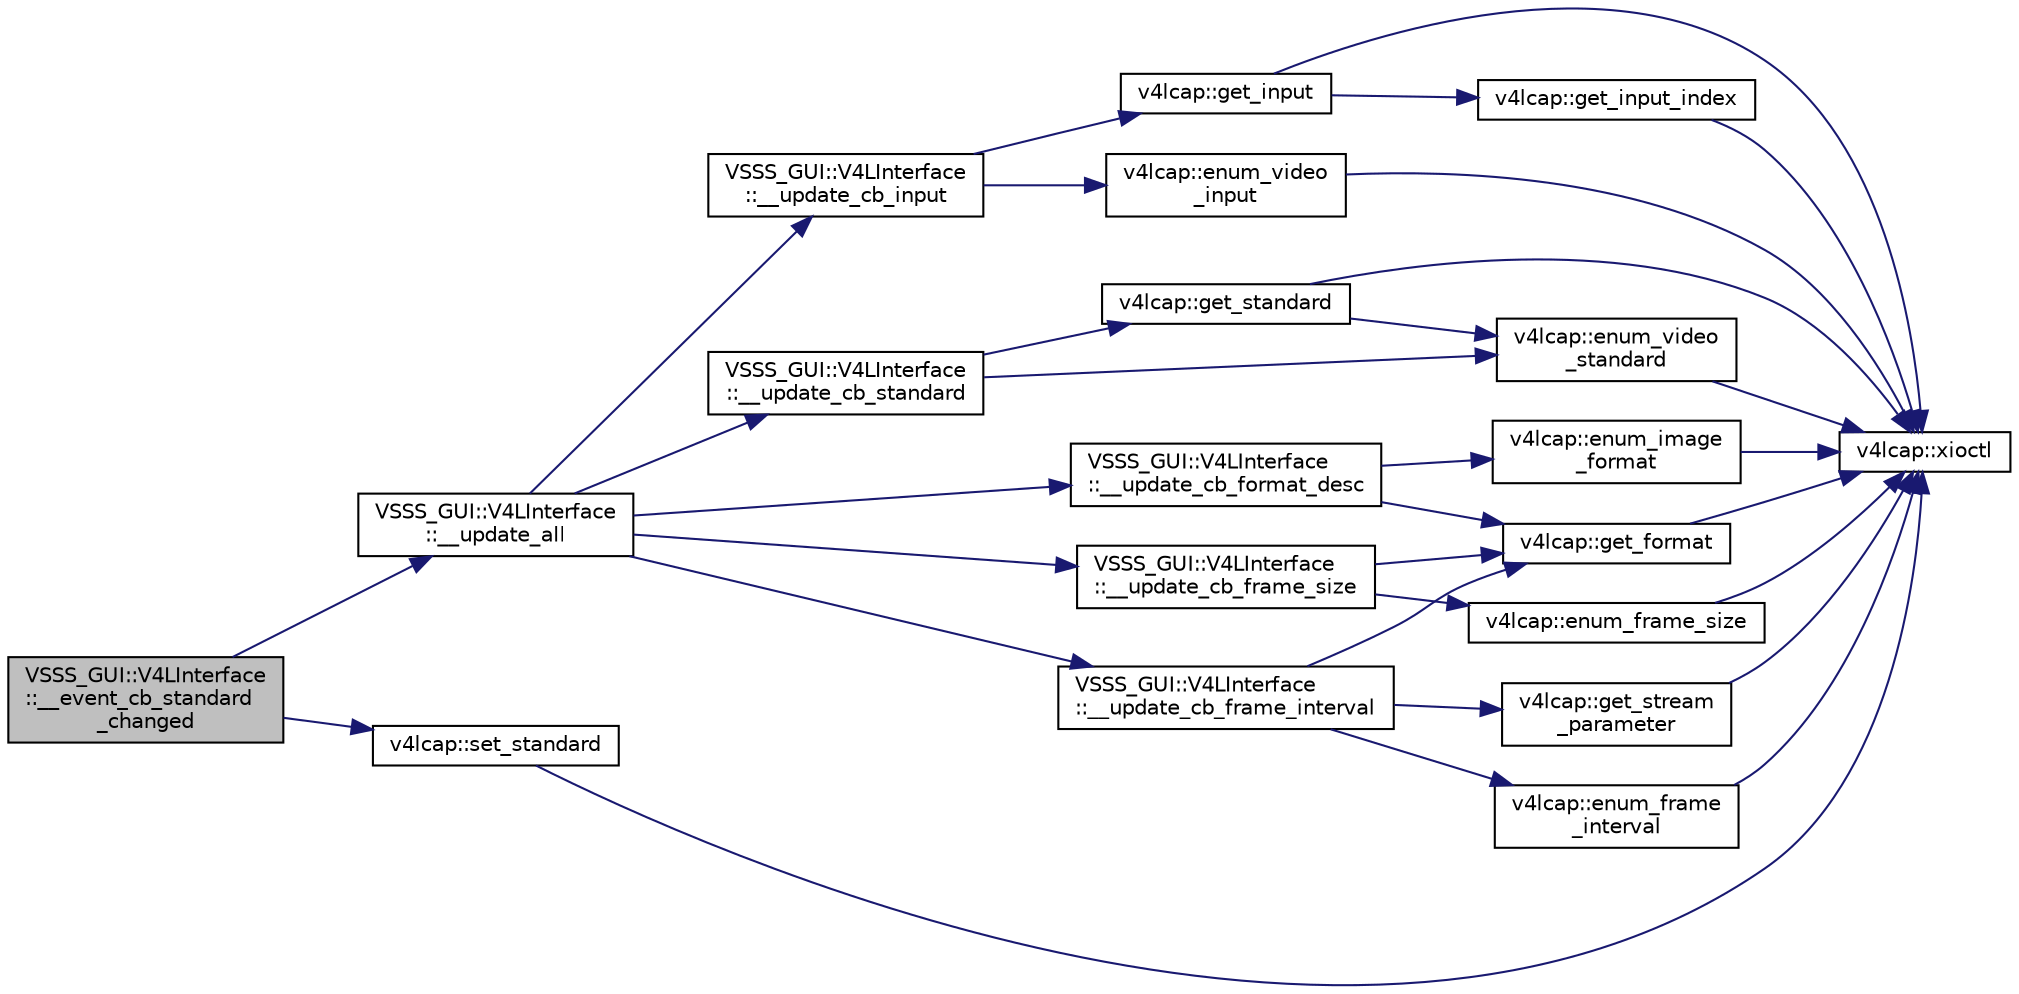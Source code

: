 digraph "VSSS_GUI::V4LInterface::__event_cb_standard_changed"
{
 // INTERACTIVE_SVG=YES
  edge [fontname="Helvetica",fontsize="10",labelfontname="Helvetica",labelfontsize="10"];
  node [fontname="Helvetica",fontsize="10",shape=record];
  rankdir="LR";
  Node484 [label="VSSS_GUI::V4LInterface\l::__event_cb_standard\l_changed",height=0.2,width=0.4,color="black", fillcolor="grey75", style="filled", fontcolor="black"];
  Node484 -> Node485 [color="midnightblue",fontsize="10",style="solid",fontname="Helvetica"];
  Node485 [label="VSSS_GUI::V4LInterface\l::__update_all",height=0.2,width=0.4,color="black", fillcolor="white", style="filled",URL="$class_v_s_s_s___g_u_i_1_1_v4_l_interface.html#ac3fe0a20fd30c6e9505eb375ef63e52e",tooltip="Update all combo box inputs on CaptureGUI. "];
  Node485 -> Node486 [color="midnightblue",fontsize="10",style="solid",fontname="Helvetica"];
  Node486 [label="VSSS_GUI::V4LInterface\l::__update_cb_input",height=0.2,width=0.4,color="black", fillcolor="white", style="filled",URL="$class_v_s_s_s___g_u_i_1_1_v4_l_interface.html#a33ec32eed4c06634040616c52b588e01"];
  Node486 -> Node487 [color="midnightblue",fontsize="10",style="solid",fontname="Helvetica"];
  Node487 [label="v4lcap::get_input",height=0.2,width=0.4,color="black", fillcolor="white", style="filled",URL="$classv4lcap.html#a11e01d9043a7cb3537a772cc3a5bacb5",tooltip="Get the input object. "];
  Node487 -> Node488 [color="midnightblue",fontsize="10",style="solid",fontname="Helvetica"];
  Node488 [label="v4lcap::get_input_index",height=0.2,width=0.4,color="black", fillcolor="white", style="filled",URL="$classv4lcap.html#ad6cf8417903c40e86a087a236cd39337",tooltip="Get the input index object. "];
  Node488 -> Node489 [color="midnightblue",fontsize="10",style="solid",fontname="Helvetica"];
  Node489 [label="v4lcap::xioctl",height=0.2,width=0.4,color="black", fillcolor="white", style="filled",URL="$classv4lcap.html#ab5aaa5a8c0df17f5ca57e0b5170232cb"];
  Node487 -> Node489 [color="midnightblue",fontsize="10",style="solid",fontname="Helvetica"];
  Node486 -> Node490 [color="midnightblue",fontsize="10",style="solid",fontname="Helvetica"];
  Node490 [label="v4lcap::enum_video\l_input",height=0.2,width=0.4,color="black", fillcolor="white", style="filled",URL="$classv4lcap.html#a77a9eda7d80dcf417afd97e6417d900b",tooltip="Enumerate video inputs. "];
  Node490 -> Node489 [color="midnightblue",fontsize="10",style="solid",fontname="Helvetica"];
  Node485 -> Node491 [color="midnightblue",fontsize="10",style="solid",fontname="Helvetica"];
  Node491 [label="VSSS_GUI::V4LInterface\l::__update_cb_standard",height=0.2,width=0.4,color="black", fillcolor="white", style="filled",URL="$class_v_s_s_s___g_u_i_1_1_v4_l_interface.html#a0decb6d5b23790bf902f9d202d727235"];
  Node491 -> Node492 [color="midnightblue",fontsize="10",style="solid",fontname="Helvetica"];
  Node492 [label="v4lcap::get_standard",height=0.2,width=0.4,color="black", fillcolor="white", style="filled",URL="$classv4lcap.html#ad3ae859cc6d6d99146619ba550514aab",tooltip="Get the standard object. "];
  Node492 -> Node493 [color="midnightblue",fontsize="10",style="solid",fontname="Helvetica"];
  Node493 [label="v4lcap::enum_video\l_standard",height=0.2,width=0.4,color="black", fillcolor="white", style="filled",URL="$classv4lcap.html#a236476c3f736c1870a63ed79f4c1d5a9",tooltip="Enumerate supported video. "];
  Node493 -> Node489 [color="midnightblue",fontsize="10",style="solid",fontname="Helvetica"];
  Node492 -> Node489 [color="midnightblue",fontsize="10",style="solid",fontname="Helvetica"];
  Node491 -> Node493 [color="midnightblue",fontsize="10",style="solid",fontname="Helvetica"];
  Node485 -> Node494 [color="midnightblue",fontsize="10",style="solid",fontname="Helvetica"];
  Node494 [label="VSSS_GUI::V4LInterface\l::__update_cb_format_desc",height=0.2,width=0.4,color="black", fillcolor="white", style="filled",URL="$class_v_s_s_s___g_u_i_1_1_v4_l_interface.html#ad2da97031a8ca5d9e2d99f5a5459c267"];
  Node494 -> Node495 [color="midnightblue",fontsize="10",style="solid",fontname="Helvetica"];
  Node495 [label="v4lcap::get_format",height=0.2,width=0.4,color="black", fillcolor="white", style="filled",URL="$classv4lcap.html#aa5c521438e06e14625c05a02bafd35c1",tooltip="Get the format object. "];
  Node495 -> Node489 [color="midnightblue",fontsize="10",style="solid",fontname="Helvetica"];
  Node494 -> Node496 [color="midnightblue",fontsize="10",style="solid",fontname="Helvetica"];
  Node496 [label="v4lcap::enum_image\l_format",height=0.2,width=0.4,color="black", fillcolor="white", style="filled",URL="$classv4lcap.html#a4f5a8ccdd2a75e9d2f2d4d541fdb84dd",tooltip="Enumerate image formats. "];
  Node496 -> Node489 [color="midnightblue",fontsize="10",style="solid",fontname="Helvetica"];
  Node485 -> Node497 [color="midnightblue",fontsize="10",style="solid",fontname="Helvetica"];
  Node497 [label="VSSS_GUI::V4LInterface\l::__update_cb_frame_size",height=0.2,width=0.4,color="black", fillcolor="white", style="filled",URL="$class_v_s_s_s___g_u_i_1_1_v4_l_interface.html#ab30bca15d7c9ffb5d3e7bc38ad2def25"];
  Node497 -> Node495 [color="midnightblue",fontsize="10",style="solid",fontname="Helvetica"];
  Node497 -> Node498 [color="midnightblue",fontsize="10",style="solid",fontname="Helvetica"];
  Node498 [label="v4lcap::enum_frame_size",height=0.2,width=0.4,color="black", fillcolor="white", style="filled",URL="$classv4lcap.html#a6b806d7b2bfce38081f71fe01f380f6f",tooltip="Enumerate frame sizes. "];
  Node498 -> Node489 [color="midnightblue",fontsize="10",style="solid",fontname="Helvetica"];
  Node485 -> Node499 [color="midnightblue",fontsize="10",style="solid",fontname="Helvetica"];
  Node499 [label="VSSS_GUI::V4LInterface\l::__update_cb_frame_interval",height=0.2,width=0.4,color="black", fillcolor="white", style="filled",URL="$class_v_s_s_s___g_u_i_1_1_v4_l_interface.html#a0eeae871fc38dab3693860f6f391e062"];
  Node499 -> Node495 [color="midnightblue",fontsize="10",style="solid",fontname="Helvetica"];
  Node499 -> Node500 [color="midnightblue",fontsize="10",style="solid",fontname="Helvetica"];
  Node500 [label="v4lcap::get_stream\l_parameter",height=0.2,width=0.4,color="black", fillcolor="white", style="filled",URL="$classv4lcap.html#a067a6b97d6c4d3ea83454132f1d3c87e",tooltip="Get the stream parameter object. "];
  Node500 -> Node489 [color="midnightblue",fontsize="10",style="solid",fontname="Helvetica"];
  Node499 -> Node501 [color="midnightblue",fontsize="10",style="solid",fontname="Helvetica"];
  Node501 [label="v4lcap::enum_frame\l_interval",height=0.2,width=0.4,color="black", fillcolor="white", style="filled",URL="$classv4lcap.html#af4e34a5583945f2d24dd0cb298b5e191",tooltip="enumerate frame intervals "];
  Node501 -> Node489 [color="midnightblue",fontsize="10",style="solid",fontname="Helvetica"];
  Node484 -> Node502 [color="midnightblue",fontsize="10",style="solid",fontname="Helvetica"];
  Node502 [label="v4lcap::set_standard",height=0.2,width=0.4,color="black", fillcolor="white", style="filled",URL="$classv4lcap.html#a5ce097aed8f4d0aee209e0c78924812d",tooltip="Set the standard object. "];
  Node502 -> Node489 [color="midnightblue",fontsize="10",style="solid",fontname="Helvetica"];
}
